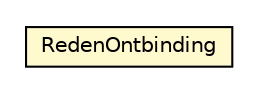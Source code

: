 #!/usr/local/bin/dot
#
# Class diagram 
# Generated by UMLGraph version R5_6-24-gf6e263 (http://www.umlgraph.org/)
#

digraph G {
	edge [fontname="Helvetica",fontsize=10,labelfontname="Helvetica",labelfontsize=10];
	node [fontname="Helvetica",fontsize=10,shape=plaintext];
	nodesep=0.25;
	ranksep=0.5;
	// nl.egem.stuf.sector.bg._0204.PRSPRSHUWRel.RedenOntbinding
	c172124 [label=<<table title="nl.egem.stuf.sector.bg._0204.PRSPRSHUWRel.RedenOntbinding" border="0" cellborder="1" cellspacing="0" cellpadding="2" port="p" bgcolor="lemonChiffon" href="./PRSPRSHUWRel.RedenOntbinding.html">
		<tr><td><table border="0" cellspacing="0" cellpadding="1">
<tr><td align="center" balign="center"> RedenOntbinding </td></tr>
		</table></td></tr>
		</table>>, URL="./PRSPRSHUWRel.RedenOntbinding.html", fontname="Helvetica", fontcolor="black", fontsize=10.0];
}

